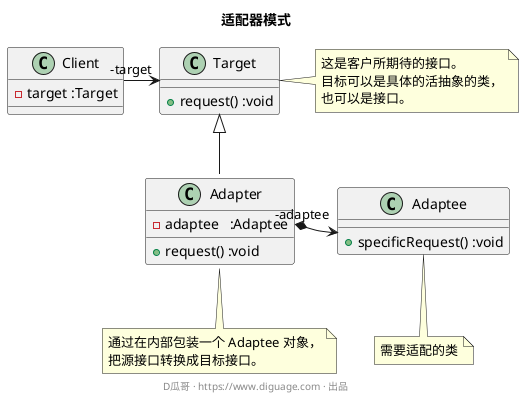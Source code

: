 @startuml
title "**适配器模式**"

class Client {
  - target :Target
}

class Target {
  + request() :void
}
note right: 这是客户所期待的接口。\n目标可以是具体的活抽象的类，\n也可以是接口。

class Adapter {
  - adaptee   :Adaptee
  + request() :void
}
note bottom: 通过在内部包装一个 Adaptee 对象，\n把源接口转换成目标接口。

class Adaptee {
  + specificRequest() :void
}
note bottom: 需要适配的类

Target <|-- Adapter

Adapter::adaptee "-adaptee" *-right-> Adaptee

Client "-target" -right-> Target

footer D瓜哥 · https://www.diguage.com · 出品
@enduml
